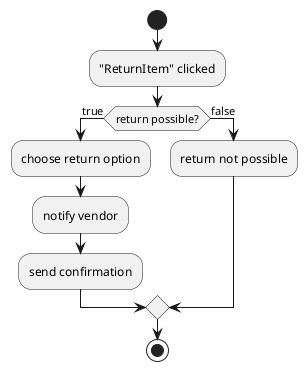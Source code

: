 @startuml
'https://plantuml.com/activity-diagram-beta

start
:"ReturnItem" clicked;
if (return possible?) then (true)
  :choose return option;
  :notify vendor;
  :send confirmation;
else (false)
    :return not possible;
endif

stop

@enduml
